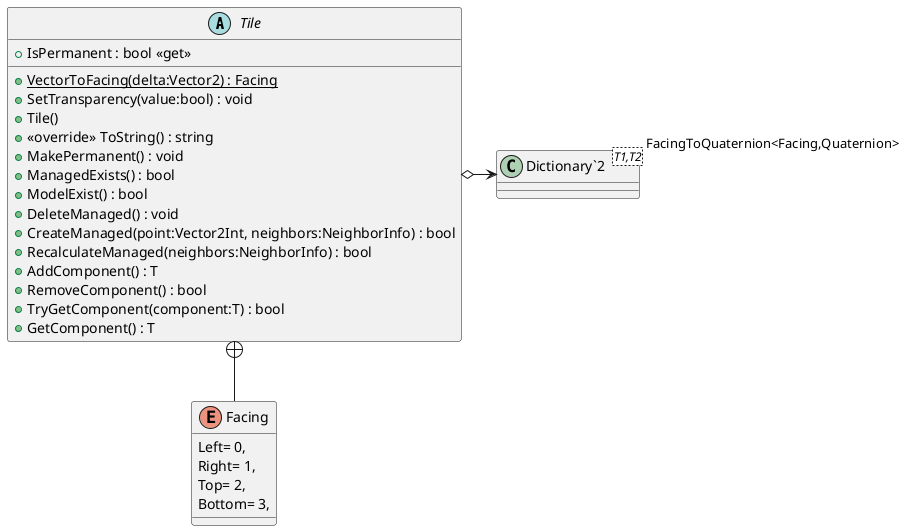 @startuml
abstract class Tile {
    + {static} VectorToFacing(delta:Vector2) : Facing
    + IsPermanent : bool <<get>>
    + SetTransparency(value:bool) : void
    + Tile()
    + <<override>> ToString() : string
    + MakePermanent() : void
    + ManagedExists() : bool
    + ModelExist() : bool
    + DeleteManaged() : void
    + CreateManaged(point:Vector2Int, neighbors:NeighborInfo) : bool
    + RecalculateManaged(neighbors:NeighborInfo) : bool
    + AddComponent() : T
    + RemoveComponent() : bool
    + TryGetComponent(component:T) : bool
    + GetComponent() : T
}
enum Facing {
    Left= 0,
    Right= 1,
    Top= 2,
    Bottom= 3,
}
class "Dictionary`2"<T1,T2> {
}
Tile o-> "FacingToQuaternion<Facing,Quaternion>" "Dictionary`2"
Tile +-- Facing
@enduml
